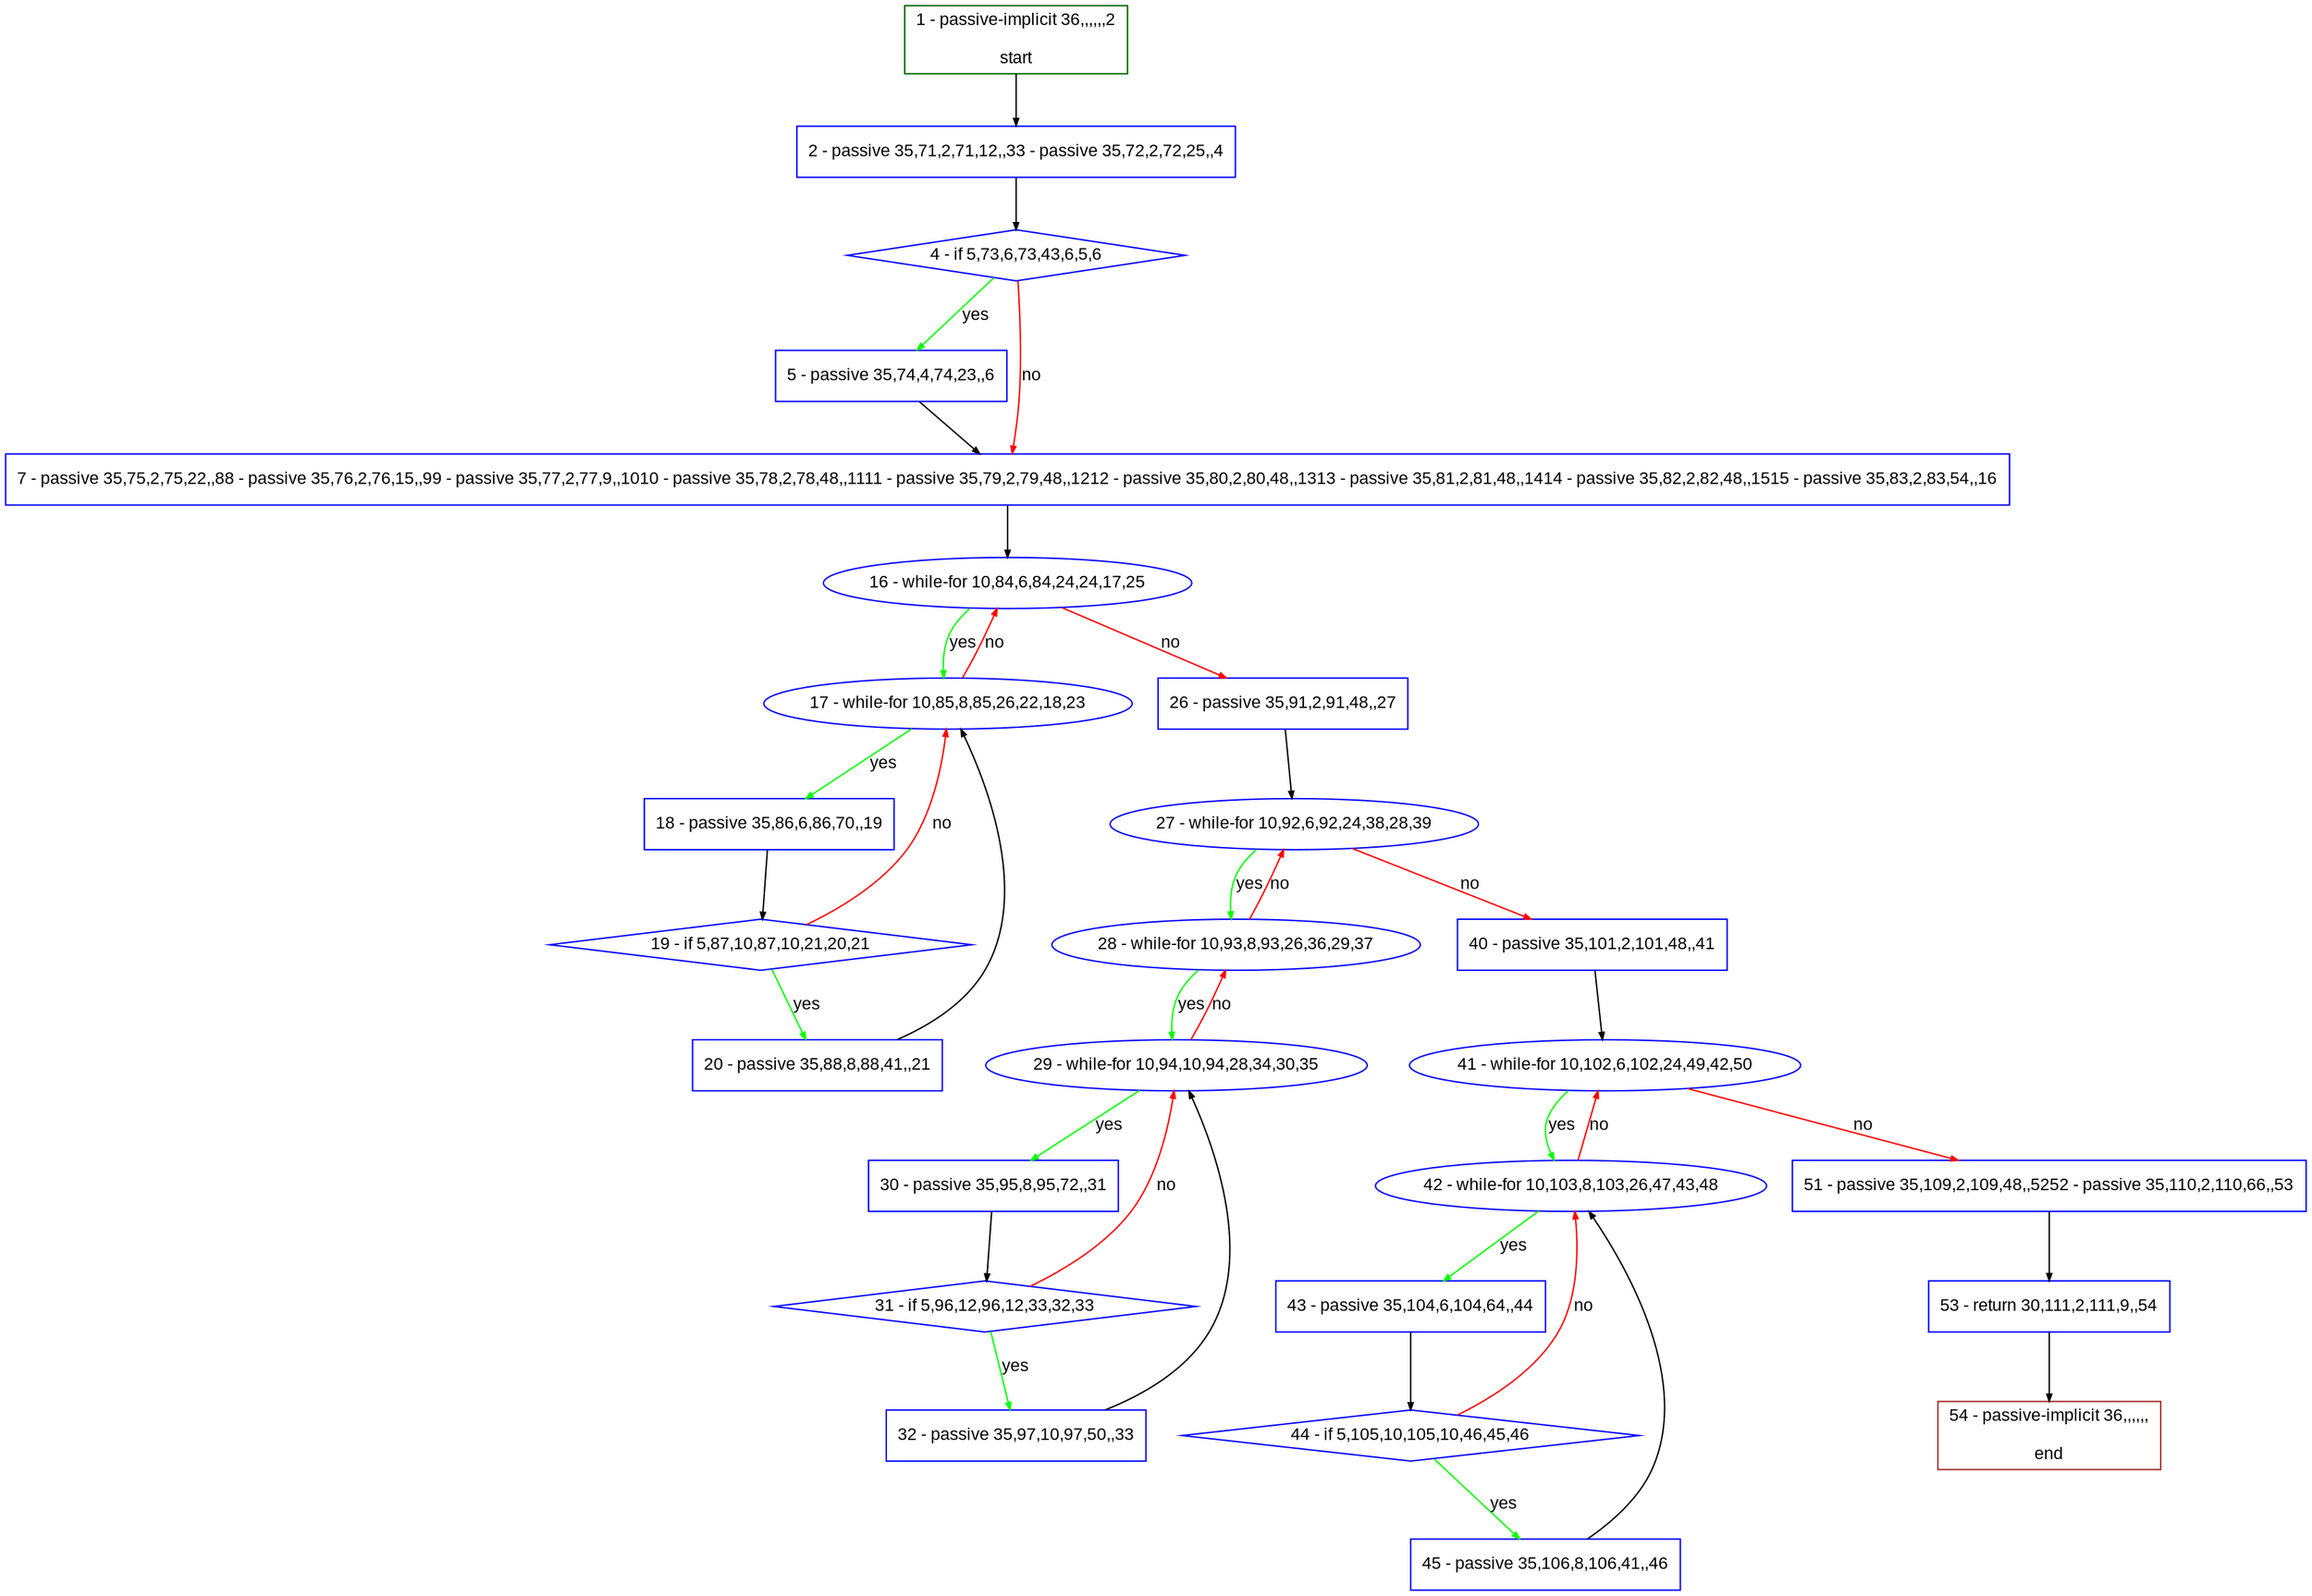 digraph "" {
  graph [pack="true", label="", fontsize="12", packmode="clust", fontname="Arial", fillcolor="#FFFFCC", bgcolor="white", style="rounded,filled", compound="true"];
  node [node_initialized="no", label="", color="grey", fontsize="12", fillcolor="white", fontname="Arial", style="filled", shape="rectangle", compound="true", fixedsize="false"];
  edge [fontcolor="black", arrowhead="normal", arrowtail="none", arrowsize="0.5", ltail="", label="", color="black", fontsize="12", lhead="", fontname="Arial", dir="forward", compound="true"];
  __N1 [label="2 - passive 35,71,2,71,12,,33 - passive 35,72,2,72,25,,4", color="#0000ff", fillcolor="#ffffff", style="filled", shape="box"];
  __N2 [label="1 - passive-implicit 36,,,,,,2\n\nstart", color="#006400", fillcolor="#ffffff", style="filled", shape="box"];
  __N3 [label="4 - if 5,73,6,73,43,6,5,6", color="#0000ff", fillcolor="#ffffff", style="filled", shape="diamond"];
  __N4 [label="5 - passive 35,74,4,74,23,,6", color="#0000ff", fillcolor="#ffffff", style="filled", shape="box"];
  __N5 [label="7 - passive 35,75,2,75,22,,88 - passive 35,76,2,76,15,,99 - passive 35,77,2,77,9,,1010 - passive 35,78,2,78,48,,1111 - passive 35,79,2,79,48,,1212 - passive 35,80,2,80,48,,1313 - passive 35,81,2,81,48,,1414 - passive 35,82,2,82,48,,1515 - passive 35,83,2,83,54,,16", color="#0000ff", fillcolor="#ffffff", style="filled", shape="box"];
  __N6 [label="16 - while-for 10,84,6,84,24,24,17,25", color="#0000ff", fillcolor="#ffffff", style="filled", shape="oval"];
  __N7 [label="17 - while-for 10,85,8,85,26,22,18,23", color="#0000ff", fillcolor="#ffffff", style="filled", shape="oval"];
  __N8 [label="26 - passive 35,91,2,91,48,,27", color="#0000ff", fillcolor="#ffffff", style="filled", shape="box"];
  __N9 [label="18 - passive 35,86,6,86,70,,19", color="#0000ff", fillcolor="#ffffff", style="filled", shape="box"];
  __N10 [label="19 - if 5,87,10,87,10,21,20,21", color="#0000ff", fillcolor="#ffffff", style="filled", shape="diamond"];
  __N11 [label="20 - passive 35,88,8,88,41,,21", color="#0000ff", fillcolor="#ffffff", style="filled", shape="box"];
  __N12 [label="27 - while-for 10,92,6,92,24,38,28,39", color="#0000ff", fillcolor="#ffffff", style="filled", shape="oval"];
  __N13 [label="28 - while-for 10,93,8,93,26,36,29,37", color="#0000ff", fillcolor="#ffffff", style="filled", shape="oval"];
  __N14 [label="40 - passive 35,101,2,101,48,,41", color="#0000ff", fillcolor="#ffffff", style="filled", shape="box"];
  __N15 [label="29 - while-for 10,94,10,94,28,34,30,35", color="#0000ff", fillcolor="#ffffff", style="filled", shape="oval"];
  __N16 [label="30 - passive 35,95,8,95,72,,31", color="#0000ff", fillcolor="#ffffff", style="filled", shape="box"];
  __N17 [label="31 - if 5,96,12,96,12,33,32,33", color="#0000ff", fillcolor="#ffffff", style="filled", shape="diamond"];
  __N18 [label="32 - passive 35,97,10,97,50,,33", color="#0000ff", fillcolor="#ffffff", style="filled", shape="box"];
  __N19 [label="41 - while-for 10,102,6,102,24,49,42,50", color="#0000ff", fillcolor="#ffffff", style="filled", shape="oval"];
  __N20 [label="42 - while-for 10,103,8,103,26,47,43,48", color="#0000ff", fillcolor="#ffffff", style="filled", shape="oval"];
  __N21 [label="51 - passive 35,109,2,109,48,,5252 - passive 35,110,2,110,66,,53", color="#0000ff", fillcolor="#ffffff", style="filled", shape="box"];
  __N22 [label="43 - passive 35,104,6,104,64,,44", color="#0000ff", fillcolor="#ffffff", style="filled", shape="box"];
  __N23 [label="44 - if 5,105,10,105,10,46,45,46", color="#0000ff", fillcolor="#ffffff", style="filled", shape="diamond"];
  __N24 [label="45 - passive 35,106,8,106,41,,46", color="#0000ff", fillcolor="#ffffff", style="filled", shape="box"];
  __N25 [label="53 - return 30,111,2,111,9,,54", color="#0000ff", fillcolor="#ffffff", style="filled", shape="box"];
  __N26 [label="54 - passive-implicit 36,,,,,,\n\nend", color="#a52a2a", fillcolor="#ffffff", style="filled", shape="box"];
  __N2 -> __N1 [arrowhead="normal", arrowtail="none", color="#000000", label="", dir="forward"];
  __N1 -> __N3 [arrowhead="normal", arrowtail="none", color="#000000", label="", dir="forward"];
  __N3 -> __N4 [arrowhead="normal", arrowtail="none", color="#00ff00", label="yes", dir="forward"];
  __N3 -> __N5 [arrowhead="normal", arrowtail="none", color="#ff0000", label="no", dir="forward"];
  __N4 -> __N5 [arrowhead="normal", arrowtail="none", color="#000000", label="", dir="forward"];
  __N5 -> __N6 [arrowhead="normal", arrowtail="none", color="#000000", label="", dir="forward"];
  __N6 -> __N7 [arrowhead="normal", arrowtail="none", color="#00ff00", label="yes", dir="forward"];
  __N7 -> __N6 [arrowhead="normal", arrowtail="none", color="#ff0000", label="no", dir="forward"];
  __N6 -> __N8 [arrowhead="normal", arrowtail="none", color="#ff0000", label="no", dir="forward"];
  __N7 -> __N9 [arrowhead="normal", arrowtail="none", color="#00ff00", label="yes", dir="forward"];
  __N9 -> __N10 [arrowhead="normal", arrowtail="none", color="#000000", label="", dir="forward"];
  __N10 -> __N7 [arrowhead="normal", arrowtail="none", color="#ff0000", label="no", dir="forward"];
  __N10 -> __N11 [arrowhead="normal", arrowtail="none", color="#00ff00", label="yes", dir="forward"];
  __N11 -> __N7 [arrowhead="normal", arrowtail="none", color="#000000", label="", dir="forward"];
  __N8 -> __N12 [arrowhead="normal", arrowtail="none", color="#000000", label="", dir="forward"];
  __N12 -> __N13 [arrowhead="normal", arrowtail="none", color="#00ff00", label="yes", dir="forward"];
  __N13 -> __N12 [arrowhead="normal", arrowtail="none", color="#ff0000", label="no", dir="forward"];
  __N12 -> __N14 [arrowhead="normal", arrowtail="none", color="#ff0000", label="no", dir="forward"];
  __N13 -> __N15 [arrowhead="normal", arrowtail="none", color="#00ff00", label="yes", dir="forward"];
  __N15 -> __N13 [arrowhead="normal", arrowtail="none", color="#ff0000", label="no", dir="forward"];
  __N15 -> __N16 [arrowhead="normal", arrowtail="none", color="#00ff00", label="yes", dir="forward"];
  __N16 -> __N17 [arrowhead="normal", arrowtail="none", color="#000000", label="", dir="forward"];
  __N17 -> __N15 [arrowhead="normal", arrowtail="none", color="#ff0000", label="no", dir="forward"];
  __N17 -> __N18 [arrowhead="normal", arrowtail="none", color="#00ff00", label="yes", dir="forward"];
  __N18 -> __N15 [arrowhead="normal", arrowtail="none", color="#000000", label="", dir="forward"];
  __N14 -> __N19 [arrowhead="normal", arrowtail="none", color="#000000", label="", dir="forward"];
  __N19 -> __N20 [arrowhead="normal", arrowtail="none", color="#00ff00", label="yes", dir="forward"];
  __N20 -> __N19 [arrowhead="normal", arrowtail="none", color="#ff0000", label="no", dir="forward"];
  __N19 -> __N21 [arrowhead="normal", arrowtail="none", color="#ff0000", label="no", dir="forward"];
  __N20 -> __N22 [arrowhead="normal", arrowtail="none", color="#00ff00", label="yes", dir="forward"];
  __N22 -> __N23 [arrowhead="normal", arrowtail="none", color="#000000", label="", dir="forward"];
  __N23 -> __N20 [arrowhead="normal", arrowtail="none", color="#ff0000", label="no", dir="forward"];
  __N23 -> __N24 [arrowhead="normal", arrowtail="none", color="#00ff00", label="yes", dir="forward"];
  __N24 -> __N20 [arrowhead="normal", arrowtail="none", color="#000000", label="", dir="forward"];
  __N21 -> __N25 [arrowhead="normal", arrowtail="none", color="#000000", label="", dir="forward"];
  __N25 -> __N26 [arrowhead="normal", arrowtail="none", color="#000000", label="", dir="forward"];
}
